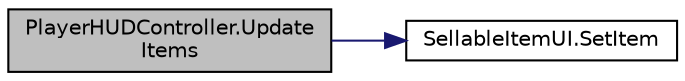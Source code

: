 digraph "PlayerHUDController.UpdateItems"
{
 // INTERACTIVE_SVG=YES
 // LATEX_PDF_SIZE
  bgcolor="transparent";
  edge [fontname="Helvetica",fontsize="10",labelfontname="Helvetica",labelfontsize="10"];
  node [fontname="Helvetica",fontsize="10",shape=record];
  rankdir="LR";
  Node1 [label="PlayerHUDController.Update\lItems",height=0.2,width=0.4,color="black", fillcolor="grey75", style="filled", fontcolor="black",tooltip=" "];
  Node1 -> Node2 [color="midnightblue",fontsize="10",style="solid",fontname="Helvetica"];
  Node2 [label="SellableItemUI.SetItem",height=0.2,width=0.4,color="black",URL="$class_sellable_item_u_i.html#a6af430a8024bce99b71d8e5867e1c496",tooltip=" "];
}

